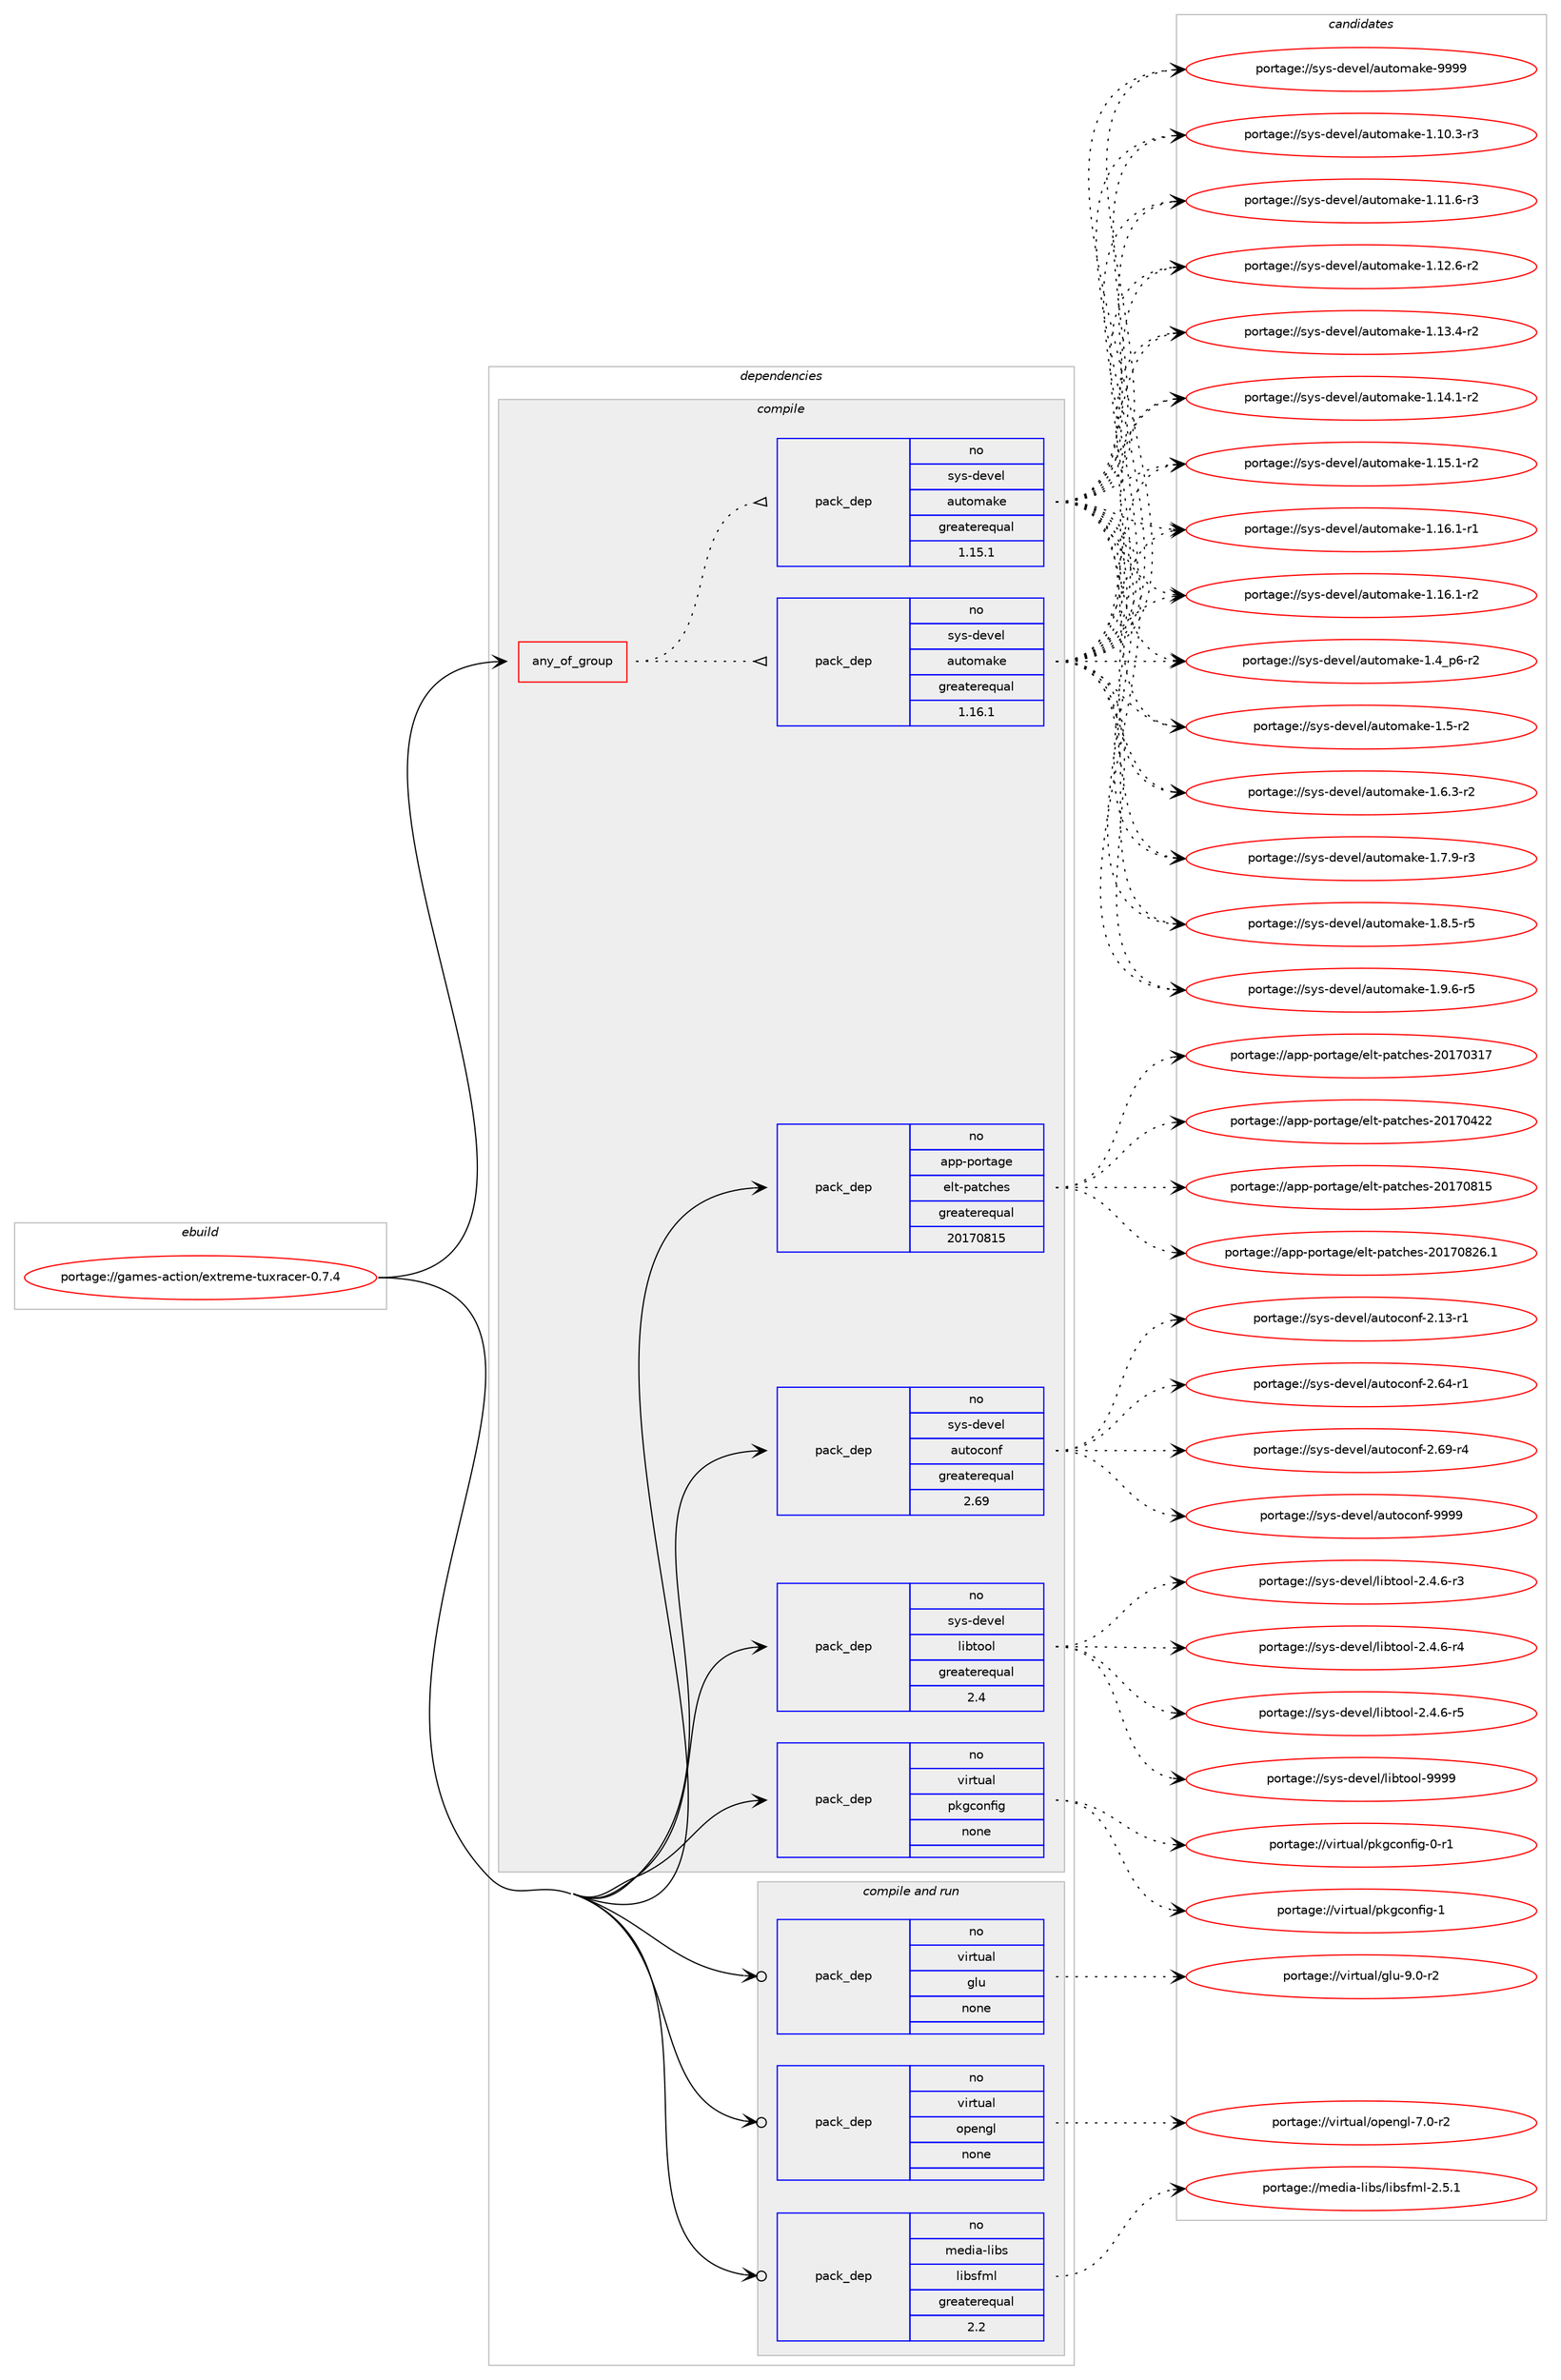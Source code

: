 digraph prolog {

# *************
# Graph options
# *************

newrank=true;
concentrate=true;
compound=true;
graph [rankdir=LR,fontname=Helvetica,fontsize=10,ranksep=1.5];#, ranksep=2.5, nodesep=0.2];
edge  [arrowhead=vee];
node  [fontname=Helvetica,fontsize=10];

# **********
# The ebuild
# **********

subgraph cluster_leftcol {
color=gray;
rank=same;
label=<<i>ebuild</i>>;
id [label="portage://games-action/extreme-tuxracer-0.7.4", color=red, width=4, href="../games-action/extreme-tuxracer-0.7.4.svg"];
}

# ****************
# The dependencies
# ****************

subgraph cluster_midcol {
color=gray;
label=<<i>dependencies</i>>;
subgraph cluster_compile {
fillcolor="#eeeeee";
style=filled;
label=<<i>compile</i>>;
subgraph any3682 {
dependency268940 [label=<<TABLE BORDER="0" CELLBORDER="1" CELLSPACING="0" CELLPADDING="4"><TR><TD CELLPADDING="10">any_of_group</TD></TR></TABLE>>, shape=none, color=red];subgraph pack192569 {
dependency268941 [label=<<TABLE BORDER="0" CELLBORDER="1" CELLSPACING="0" CELLPADDING="4" WIDTH="220"><TR><TD ROWSPAN="6" CELLPADDING="30">pack_dep</TD></TR><TR><TD WIDTH="110">no</TD></TR><TR><TD>sys-devel</TD></TR><TR><TD>automake</TD></TR><TR><TD>greaterequal</TD></TR><TR><TD>1.16.1</TD></TR></TABLE>>, shape=none, color=blue];
}
dependency268940:e -> dependency268941:w [weight=20,style="dotted",arrowhead="oinv"];
subgraph pack192570 {
dependency268942 [label=<<TABLE BORDER="0" CELLBORDER="1" CELLSPACING="0" CELLPADDING="4" WIDTH="220"><TR><TD ROWSPAN="6" CELLPADDING="30">pack_dep</TD></TR><TR><TD WIDTH="110">no</TD></TR><TR><TD>sys-devel</TD></TR><TR><TD>automake</TD></TR><TR><TD>greaterequal</TD></TR><TR><TD>1.15.1</TD></TR></TABLE>>, shape=none, color=blue];
}
dependency268940:e -> dependency268942:w [weight=20,style="dotted",arrowhead="oinv"];
}
id:e -> dependency268940:w [weight=20,style="solid",arrowhead="vee"];
subgraph pack192571 {
dependency268943 [label=<<TABLE BORDER="0" CELLBORDER="1" CELLSPACING="0" CELLPADDING="4" WIDTH="220"><TR><TD ROWSPAN="6" CELLPADDING="30">pack_dep</TD></TR><TR><TD WIDTH="110">no</TD></TR><TR><TD>app-portage</TD></TR><TR><TD>elt-patches</TD></TR><TR><TD>greaterequal</TD></TR><TR><TD>20170815</TD></TR></TABLE>>, shape=none, color=blue];
}
id:e -> dependency268943:w [weight=20,style="solid",arrowhead="vee"];
subgraph pack192572 {
dependency268944 [label=<<TABLE BORDER="0" CELLBORDER="1" CELLSPACING="0" CELLPADDING="4" WIDTH="220"><TR><TD ROWSPAN="6" CELLPADDING="30">pack_dep</TD></TR><TR><TD WIDTH="110">no</TD></TR><TR><TD>sys-devel</TD></TR><TR><TD>autoconf</TD></TR><TR><TD>greaterequal</TD></TR><TR><TD>2.69</TD></TR></TABLE>>, shape=none, color=blue];
}
id:e -> dependency268944:w [weight=20,style="solid",arrowhead="vee"];
subgraph pack192573 {
dependency268945 [label=<<TABLE BORDER="0" CELLBORDER="1" CELLSPACING="0" CELLPADDING="4" WIDTH="220"><TR><TD ROWSPAN="6" CELLPADDING="30">pack_dep</TD></TR><TR><TD WIDTH="110">no</TD></TR><TR><TD>sys-devel</TD></TR><TR><TD>libtool</TD></TR><TR><TD>greaterequal</TD></TR><TR><TD>2.4</TD></TR></TABLE>>, shape=none, color=blue];
}
id:e -> dependency268945:w [weight=20,style="solid",arrowhead="vee"];
subgraph pack192574 {
dependency268946 [label=<<TABLE BORDER="0" CELLBORDER="1" CELLSPACING="0" CELLPADDING="4" WIDTH="220"><TR><TD ROWSPAN="6" CELLPADDING="30">pack_dep</TD></TR><TR><TD WIDTH="110">no</TD></TR><TR><TD>virtual</TD></TR><TR><TD>pkgconfig</TD></TR><TR><TD>none</TD></TR><TR><TD></TD></TR></TABLE>>, shape=none, color=blue];
}
id:e -> dependency268946:w [weight=20,style="solid",arrowhead="vee"];
}
subgraph cluster_compileandrun {
fillcolor="#eeeeee";
style=filled;
label=<<i>compile and run</i>>;
subgraph pack192575 {
dependency268947 [label=<<TABLE BORDER="0" CELLBORDER="1" CELLSPACING="0" CELLPADDING="4" WIDTH="220"><TR><TD ROWSPAN="6" CELLPADDING="30">pack_dep</TD></TR><TR><TD WIDTH="110">no</TD></TR><TR><TD>media-libs</TD></TR><TR><TD>libsfml</TD></TR><TR><TD>greaterequal</TD></TR><TR><TD>2.2</TD></TR></TABLE>>, shape=none, color=blue];
}
id:e -> dependency268947:w [weight=20,style="solid",arrowhead="odotvee"];
subgraph pack192576 {
dependency268948 [label=<<TABLE BORDER="0" CELLBORDER="1" CELLSPACING="0" CELLPADDING="4" WIDTH="220"><TR><TD ROWSPAN="6" CELLPADDING="30">pack_dep</TD></TR><TR><TD WIDTH="110">no</TD></TR><TR><TD>virtual</TD></TR><TR><TD>glu</TD></TR><TR><TD>none</TD></TR><TR><TD></TD></TR></TABLE>>, shape=none, color=blue];
}
id:e -> dependency268948:w [weight=20,style="solid",arrowhead="odotvee"];
subgraph pack192577 {
dependency268949 [label=<<TABLE BORDER="0" CELLBORDER="1" CELLSPACING="0" CELLPADDING="4" WIDTH="220"><TR><TD ROWSPAN="6" CELLPADDING="30">pack_dep</TD></TR><TR><TD WIDTH="110">no</TD></TR><TR><TD>virtual</TD></TR><TR><TD>opengl</TD></TR><TR><TD>none</TD></TR><TR><TD></TD></TR></TABLE>>, shape=none, color=blue];
}
id:e -> dependency268949:w [weight=20,style="solid",arrowhead="odotvee"];
}
subgraph cluster_run {
fillcolor="#eeeeee";
style=filled;
label=<<i>run</i>>;
}
}

# **************
# The candidates
# **************

subgraph cluster_choices {
rank=same;
color=gray;
label=<<i>candidates</i>>;

subgraph choice192569 {
color=black;
nodesep=1;
choiceportage11512111545100101118101108479711711611110997107101454946494846514511451 [label="portage://sys-devel/automake-1.10.3-r3", color=red, width=4,href="../sys-devel/automake-1.10.3-r3.svg"];
choiceportage11512111545100101118101108479711711611110997107101454946494946544511451 [label="portage://sys-devel/automake-1.11.6-r3", color=red, width=4,href="../sys-devel/automake-1.11.6-r3.svg"];
choiceportage11512111545100101118101108479711711611110997107101454946495046544511450 [label="portage://sys-devel/automake-1.12.6-r2", color=red, width=4,href="../sys-devel/automake-1.12.6-r2.svg"];
choiceportage11512111545100101118101108479711711611110997107101454946495146524511450 [label="portage://sys-devel/automake-1.13.4-r2", color=red, width=4,href="../sys-devel/automake-1.13.4-r2.svg"];
choiceportage11512111545100101118101108479711711611110997107101454946495246494511450 [label="portage://sys-devel/automake-1.14.1-r2", color=red, width=4,href="../sys-devel/automake-1.14.1-r2.svg"];
choiceportage11512111545100101118101108479711711611110997107101454946495346494511450 [label="portage://sys-devel/automake-1.15.1-r2", color=red, width=4,href="../sys-devel/automake-1.15.1-r2.svg"];
choiceportage11512111545100101118101108479711711611110997107101454946495446494511449 [label="portage://sys-devel/automake-1.16.1-r1", color=red, width=4,href="../sys-devel/automake-1.16.1-r1.svg"];
choiceportage11512111545100101118101108479711711611110997107101454946495446494511450 [label="portage://sys-devel/automake-1.16.1-r2", color=red, width=4,href="../sys-devel/automake-1.16.1-r2.svg"];
choiceportage115121115451001011181011084797117116111109971071014549465295112544511450 [label="portage://sys-devel/automake-1.4_p6-r2", color=red, width=4,href="../sys-devel/automake-1.4_p6-r2.svg"];
choiceportage11512111545100101118101108479711711611110997107101454946534511450 [label="portage://sys-devel/automake-1.5-r2", color=red, width=4,href="../sys-devel/automake-1.5-r2.svg"];
choiceportage115121115451001011181011084797117116111109971071014549465446514511450 [label="portage://sys-devel/automake-1.6.3-r2", color=red, width=4,href="../sys-devel/automake-1.6.3-r2.svg"];
choiceportage115121115451001011181011084797117116111109971071014549465546574511451 [label="portage://sys-devel/automake-1.7.9-r3", color=red, width=4,href="../sys-devel/automake-1.7.9-r3.svg"];
choiceportage115121115451001011181011084797117116111109971071014549465646534511453 [label="portage://sys-devel/automake-1.8.5-r5", color=red, width=4,href="../sys-devel/automake-1.8.5-r5.svg"];
choiceportage115121115451001011181011084797117116111109971071014549465746544511453 [label="portage://sys-devel/automake-1.9.6-r5", color=red, width=4,href="../sys-devel/automake-1.9.6-r5.svg"];
choiceportage115121115451001011181011084797117116111109971071014557575757 [label="portage://sys-devel/automake-9999", color=red, width=4,href="../sys-devel/automake-9999.svg"];
dependency268941:e -> choiceportage11512111545100101118101108479711711611110997107101454946494846514511451:w [style=dotted,weight="100"];
dependency268941:e -> choiceportage11512111545100101118101108479711711611110997107101454946494946544511451:w [style=dotted,weight="100"];
dependency268941:e -> choiceportage11512111545100101118101108479711711611110997107101454946495046544511450:w [style=dotted,weight="100"];
dependency268941:e -> choiceportage11512111545100101118101108479711711611110997107101454946495146524511450:w [style=dotted,weight="100"];
dependency268941:e -> choiceportage11512111545100101118101108479711711611110997107101454946495246494511450:w [style=dotted,weight="100"];
dependency268941:e -> choiceportage11512111545100101118101108479711711611110997107101454946495346494511450:w [style=dotted,weight="100"];
dependency268941:e -> choiceportage11512111545100101118101108479711711611110997107101454946495446494511449:w [style=dotted,weight="100"];
dependency268941:e -> choiceportage11512111545100101118101108479711711611110997107101454946495446494511450:w [style=dotted,weight="100"];
dependency268941:e -> choiceportage115121115451001011181011084797117116111109971071014549465295112544511450:w [style=dotted,weight="100"];
dependency268941:e -> choiceportage11512111545100101118101108479711711611110997107101454946534511450:w [style=dotted,weight="100"];
dependency268941:e -> choiceportage115121115451001011181011084797117116111109971071014549465446514511450:w [style=dotted,weight="100"];
dependency268941:e -> choiceportage115121115451001011181011084797117116111109971071014549465546574511451:w [style=dotted,weight="100"];
dependency268941:e -> choiceportage115121115451001011181011084797117116111109971071014549465646534511453:w [style=dotted,weight="100"];
dependency268941:e -> choiceportage115121115451001011181011084797117116111109971071014549465746544511453:w [style=dotted,weight="100"];
dependency268941:e -> choiceportage115121115451001011181011084797117116111109971071014557575757:w [style=dotted,weight="100"];
}
subgraph choice192570 {
color=black;
nodesep=1;
choiceportage11512111545100101118101108479711711611110997107101454946494846514511451 [label="portage://sys-devel/automake-1.10.3-r3", color=red, width=4,href="../sys-devel/automake-1.10.3-r3.svg"];
choiceportage11512111545100101118101108479711711611110997107101454946494946544511451 [label="portage://sys-devel/automake-1.11.6-r3", color=red, width=4,href="../sys-devel/automake-1.11.6-r3.svg"];
choiceportage11512111545100101118101108479711711611110997107101454946495046544511450 [label="portage://sys-devel/automake-1.12.6-r2", color=red, width=4,href="../sys-devel/automake-1.12.6-r2.svg"];
choiceportage11512111545100101118101108479711711611110997107101454946495146524511450 [label="portage://sys-devel/automake-1.13.4-r2", color=red, width=4,href="../sys-devel/automake-1.13.4-r2.svg"];
choiceportage11512111545100101118101108479711711611110997107101454946495246494511450 [label="portage://sys-devel/automake-1.14.1-r2", color=red, width=4,href="../sys-devel/automake-1.14.1-r2.svg"];
choiceportage11512111545100101118101108479711711611110997107101454946495346494511450 [label="portage://sys-devel/automake-1.15.1-r2", color=red, width=4,href="../sys-devel/automake-1.15.1-r2.svg"];
choiceportage11512111545100101118101108479711711611110997107101454946495446494511449 [label="portage://sys-devel/automake-1.16.1-r1", color=red, width=4,href="../sys-devel/automake-1.16.1-r1.svg"];
choiceportage11512111545100101118101108479711711611110997107101454946495446494511450 [label="portage://sys-devel/automake-1.16.1-r2", color=red, width=4,href="../sys-devel/automake-1.16.1-r2.svg"];
choiceportage115121115451001011181011084797117116111109971071014549465295112544511450 [label="portage://sys-devel/automake-1.4_p6-r2", color=red, width=4,href="../sys-devel/automake-1.4_p6-r2.svg"];
choiceportage11512111545100101118101108479711711611110997107101454946534511450 [label="portage://sys-devel/automake-1.5-r2", color=red, width=4,href="../sys-devel/automake-1.5-r2.svg"];
choiceportage115121115451001011181011084797117116111109971071014549465446514511450 [label="portage://sys-devel/automake-1.6.3-r2", color=red, width=4,href="../sys-devel/automake-1.6.3-r2.svg"];
choiceportage115121115451001011181011084797117116111109971071014549465546574511451 [label="portage://sys-devel/automake-1.7.9-r3", color=red, width=4,href="../sys-devel/automake-1.7.9-r3.svg"];
choiceportage115121115451001011181011084797117116111109971071014549465646534511453 [label="portage://sys-devel/automake-1.8.5-r5", color=red, width=4,href="../sys-devel/automake-1.8.5-r5.svg"];
choiceportage115121115451001011181011084797117116111109971071014549465746544511453 [label="portage://sys-devel/automake-1.9.6-r5", color=red, width=4,href="../sys-devel/automake-1.9.6-r5.svg"];
choiceportage115121115451001011181011084797117116111109971071014557575757 [label="portage://sys-devel/automake-9999", color=red, width=4,href="../sys-devel/automake-9999.svg"];
dependency268942:e -> choiceportage11512111545100101118101108479711711611110997107101454946494846514511451:w [style=dotted,weight="100"];
dependency268942:e -> choiceportage11512111545100101118101108479711711611110997107101454946494946544511451:w [style=dotted,weight="100"];
dependency268942:e -> choiceportage11512111545100101118101108479711711611110997107101454946495046544511450:w [style=dotted,weight="100"];
dependency268942:e -> choiceportage11512111545100101118101108479711711611110997107101454946495146524511450:w [style=dotted,weight="100"];
dependency268942:e -> choiceportage11512111545100101118101108479711711611110997107101454946495246494511450:w [style=dotted,weight="100"];
dependency268942:e -> choiceportage11512111545100101118101108479711711611110997107101454946495346494511450:w [style=dotted,weight="100"];
dependency268942:e -> choiceportage11512111545100101118101108479711711611110997107101454946495446494511449:w [style=dotted,weight="100"];
dependency268942:e -> choiceportage11512111545100101118101108479711711611110997107101454946495446494511450:w [style=dotted,weight="100"];
dependency268942:e -> choiceportage115121115451001011181011084797117116111109971071014549465295112544511450:w [style=dotted,weight="100"];
dependency268942:e -> choiceportage11512111545100101118101108479711711611110997107101454946534511450:w [style=dotted,weight="100"];
dependency268942:e -> choiceportage115121115451001011181011084797117116111109971071014549465446514511450:w [style=dotted,weight="100"];
dependency268942:e -> choiceportage115121115451001011181011084797117116111109971071014549465546574511451:w [style=dotted,weight="100"];
dependency268942:e -> choiceportage115121115451001011181011084797117116111109971071014549465646534511453:w [style=dotted,weight="100"];
dependency268942:e -> choiceportage115121115451001011181011084797117116111109971071014549465746544511453:w [style=dotted,weight="100"];
dependency268942:e -> choiceportage115121115451001011181011084797117116111109971071014557575757:w [style=dotted,weight="100"];
}
subgraph choice192571 {
color=black;
nodesep=1;
choiceportage97112112451121111141169710310147101108116451129711699104101115455048495548514955 [label="portage://app-portage/elt-patches-20170317", color=red, width=4,href="../app-portage/elt-patches-20170317.svg"];
choiceportage97112112451121111141169710310147101108116451129711699104101115455048495548525050 [label="portage://app-portage/elt-patches-20170422", color=red, width=4,href="../app-portage/elt-patches-20170422.svg"];
choiceportage97112112451121111141169710310147101108116451129711699104101115455048495548564953 [label="portage://app-portage/elt-patches-20170815", color=red, width=4,href="../app-portage/elt-patches-20170815.svg"];
choiceportage971121124511211111411697103101471011081164511297116991041011154550484955485650544649 [label="portage://app-portage/elt-patches-20170826.1", color=red, width=4,href="../app-portage/elt-patches-20170826.1.svg"];
dependency268943:e -> choiceportage97112112451121111141169710310147101108116451129711699104101115455048495548514955:w [style=dotted,weight="100"];
dependency268943:e -> choiceportage97112112451121111141169710310147101108116451129711699104101115455048495548525050:w [style=dotted,weight="100"];
dependency268943:e -> choiceportage97112112451121111141169710310147101108116451129711699104101115455048495548564953:w [style=dotted,weight="100"];
dependency268943:e -> choiceportage971121124511211111411697103101471011081164511297116991041011154550484955485650544649:w [style=dotted,weight="100"];
}
subgraph choice192572 {
color=black;
nodesep=1;
choiceportage1151211154510010111810110847971171161119911111010245504649514511449 [label="portage://sys-devel/autoconf-2.13-r1", color=red, width=4,href="../sys-devel/autoconf-2.13-r1.svg"];
choiceportage1151211154510010111810110847971171161119911111010245504654524511449 [label="portage://sys-devel/autoconf-2.64-r1", color=red, width=4,href="../sys-devel/autoconf-2.64-r1.svg"];
choiceportage1151211154510010111810110847971171161119911111010245504654574511452 [label="portage://sys-devel/autoconf-2.69-r4", color=red, width=4,href="../sys-devel/autoconf-2.69-r4.svg"];
choiceportage115121115451001011181011084797117116111991111101024557575757 [label="portage://sys-devel/autoconf-9999", color=red, width=4,href="../sys-devel/autoconf-9999.svg"];
dependency268944:e -> choiceportage1151211154510010111810110847971171161119911111010245504649514511449:w [style=dotted,weight="100"];
dependency268944:e -> choiceportage1151211154510010111810110847971171161119911111010245504654524511449:w [style=dotted,weight="100"];
dependency268944:e -> choiceportage1151211154510010111810110847971171161119911111010245504654574511452:w [style=dotted,weight="100"];
dependency268944:e -> choiceportage115121115451001011181011084797117116111991111101024557575757:w [style=dotted,weight="100"];
}
subgraph choice192573 {
color=black;
nodesep=1;
choiceportage1151211154510010111810110847108105981161111111084550465246544511451 [label="portage://sys-devel/libtool-2.4.6-r3", color=red, width=4,href="../sys-devel/libtool-2.4.6-r3.svg"];
choiceportage1151211154510010111810110847108105981161111111084550465246544511452 [label="portage://sys-devel/libtool-2.4.6-r4", color=red, width=4,href="../sys-devel/libtool-2.4.6-r4.svg"];
choiceportage1151211154510010111810110847108105981161111111084550465246544511453 [label="portage://sys-devel/libtool-2.4.6-r5", color=red, width=4,href="../sys-devel/libtool-2.4.6-r5.svg"];
choiceportage1151211154510010111810110847108105981161111111084557575757 [label="portage://sys-devel/libtool-9999", color=red, width=4,href="../sys-devel/libtool-9999.svg"];
dependency268945:e -> choiceportage1151211154510010111810110847108105981161111111084550465246544511451:w [style=dotted,weight="100"];
dependency268945:e -> choiceportage1151211154510010111810110847108105981161111111084550465246544511452:w [style=dotted,weight="100"];
dependency268945:e -> choiceportage1151211154510010111810110847108105981161111111084550465246544511453:w [style=dotted,weight="100"];
dependency268945:e -> choiceportage1151211154510010111810110847108105981161111111084557575757:w [style=dotted,weight="100"];
}
subgraph choice192574 {
color=black;
nodesep=1;
choiceportage11810511411611797108471121071039911111010210510345484511449 [label="portage://virtual/pkgconfig-0-r1", color=red, width=4,href="../virtual/pkgconfig-0-r1.svg"];
choiceportage1181051141161179710847112107103991111101021051034549 [label="portage://virtual/pkgconfig-1", color=red, width=4,href="../virtual/pkgconfig-1.svg"];
dependency268946:e -> choiceportage11810511411611797108471121071039911111010210510345484511449:w [style=dotted,weight="100"];
dependency268946:e -> choiceportage1181051141161179710847112107103991111101021051034549:w [style=dotted,weight="100"];
}
subgraph choice192575 {
color=black;
nodesep=1;
choiceportage1091011001059745108105981154710810598115102109108455046534649 [label="portage://media-libs/libsfml-2.5.1", color=red, width=4,href="../media-libs/libsfml-2.5.1.svg"];
dependency268947:e -> choiceportage1091011001059745108105981154710810598115102109108455046534649:w [style=dotted,weight="100"];
}
subgraph choice192576 {
color=black;
nodesep=1;
choiceportage1181051141161179710847103108117455746484511450 [label="portage://virtual/glu-9.0-r2", color=red, width=4,href="../virtual/glu-9.0-r2.svg"];
dependency268948:e -> choiceportage1181051141161179710847103108117455746484511450:w [style=dotted,weight="100"];
}
subgraph choice192577 {
color=black;
nodesep=1;
choiceportage1181051141161179710847111112101110103108455546484511450 [label="portage://virtual/opengl-7.0-r2", color=red, width=4,href="../virtual/opengl-7.0-r2.svg"];
dependency268949:e -> choiceportage1181051141161179710847111112101110103108455546484511450:w [style=dotted,weight="100"];
}
}

}
